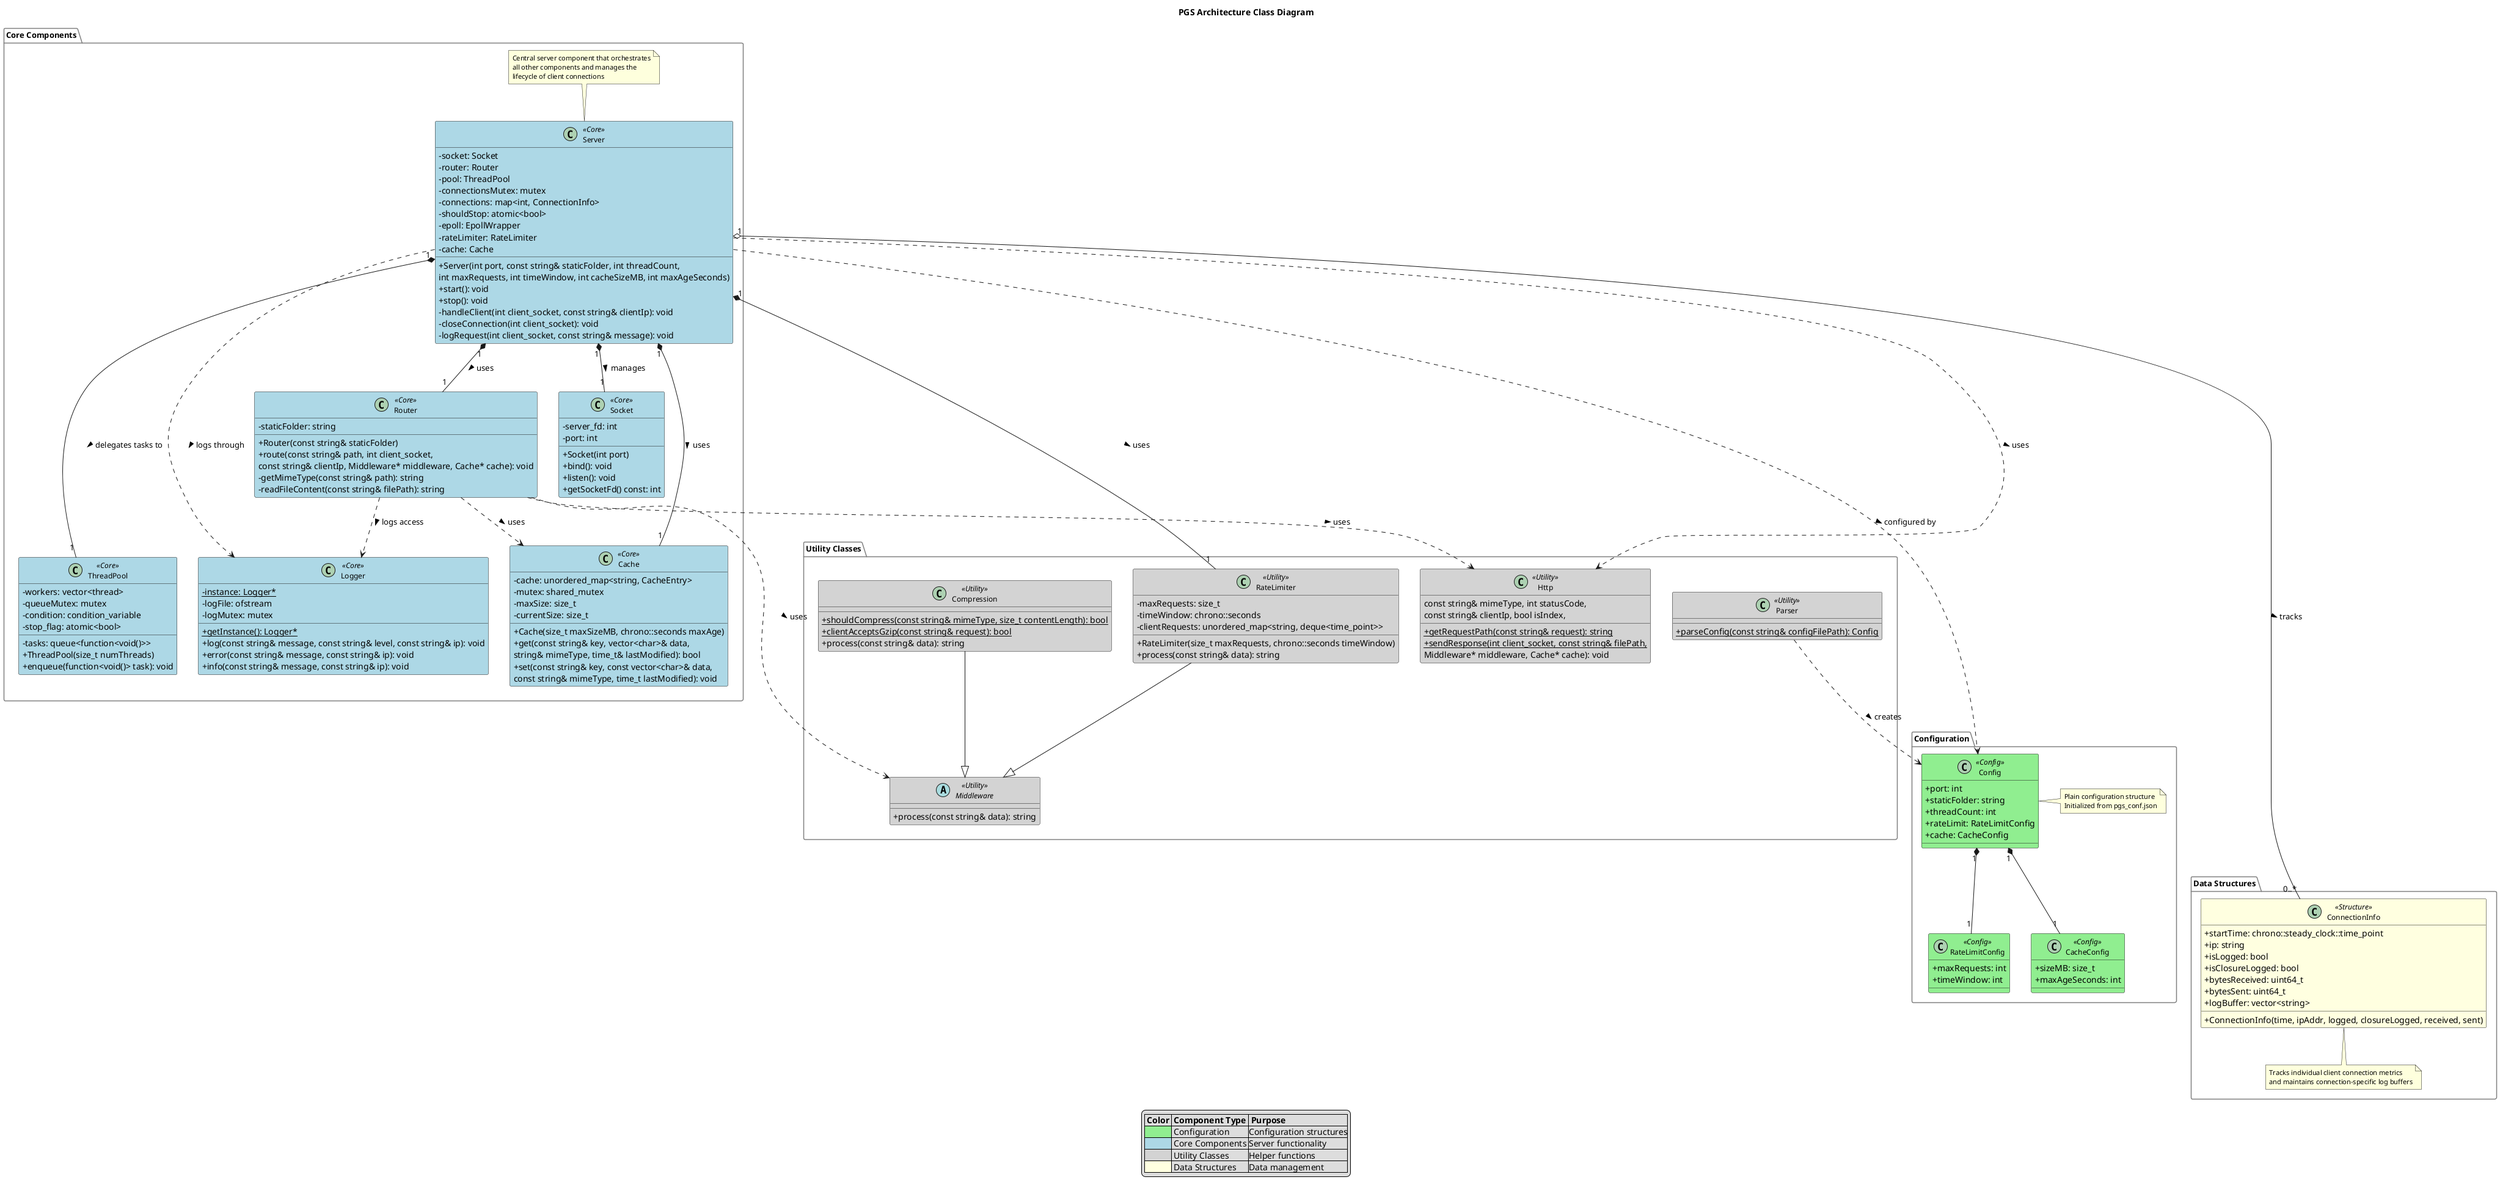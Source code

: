 @startuml server-architecture

!define ABSTRACT abstract class

skinparam {
    ClassAttributeIconSize 0
    ClassBackgroundColor<<Config>> LightGreen
    ClassBackgroundColor<<Core>> LightBlue
    ClassBackgroundColor<<Utility>> LightGray
    ClassBackgroundColor<<Structure>> LightYellow
    PackageBackgroundColor White
    PackageBorderColor Gray
    ClassFontSize 12
    NoteFontSize 11
    PackageFontSize 13
}

title PGS Architecture Class Diagram

' Left: Configuration and Data Structures
package "Configuration" {
    class Config <<Config>> {
        + port: int
        + staticFolder: string
        + threadCount: int
        + rateLimit: RateLimitConfig
        + cache: CacheConfig
    }
    note right of Config
        Plain configuration structure
        Initialized from pgs_conf.json
    end note

    class RateLimitConfig <<Config>> {
        + maxRequests: int
        + timeWindow: int
    }

    class CacheConfig <<Config>> {
        + sizeMB: size_t
        + maxAgeSeconds: int
    }
}

package "Data Structures" {
    class ConnectionInfo <<Structure>> {
        + startTime: chrono::steady_clock::time_point
        + ip: string
        + isLogged: bool
        + isClosureLogged: bool
        + bytesReceived: uint64_t
        + bytesSent: uint64_t
        + logBuffer: vector<string>
        + ConnectionInfo(time, ipAddr, logged, closureLogged, received, sent)
    }
    note bottom of ConnectionInfo
        Tracks individual client connection metrics
        and maintains connection-specific log buffers
    end note
}

' Center: Core Components
package "Core Components" {
    class Server <<Core>> {
        - socket: Socket
        - router: Router
        - pool: ThreadPool
        - connectionsMutex: mutex
        - connections: map<int, ConnectionInfo>
        - shouldStop: atomic<bool>
        - epoll: EpollWrapper
        - rateLimiter: RateLimiter
        - cache: Cache
        + Server(int port, const string& staticFolder, int threadCount,
                int maxRequests, int timeWindow, int cacheSizeMB, int maxAgeSeconds)
        + start(): void
        + stop(): void
        - handleClient(int client_socket, const string& clientIp): void
        - closeConnection(int client_socket): void
        - logRequest(int client_socket, const string& message): void
    }
    note top of Server
        Central server component that orchestrates
        all other components and manages the
        lifecycle of client connections
    end note

    together {
        class Socket <<Core>> {
            - server_fd: int
            - port: int
            + Socket(int port)
            + bind(): void
            + listen(): void
            + getSocketFd() const: int
        }

        class Router <<Core>> {
            - staticFolder: string
            + Router(const string& staticFolder)
            + route(const string& path, int client_socket,
                   const string& clientIp, Middleware* middleware, Cache* cache): void
            - getMimeType(const string& path): string
            - readFileContent(const string& filePath): string
        }
    }

    together {
        class ThreadPool <<Core>> {
            - workers: vector<thread>
            - tasks: queue<function<void()>>
            - queueMutex: mutex
            - condition: condition_variable
            - stop_flag: atomic<bool>
            + ThreadPool(size_t numThreads)
            + enqueue(function<void()> task): void
        }

        class Logger <<Core>> {
            - {static} instance: Logger*
            - logFile: ofstream
            - logMutex: mutex
            + {static} getInstance(): Logger*
            + log(const string& message, const string& level, const string& ip): void
            + error(const string& message, const string& ip): void
            + info(const string& message, const string& ip): void
        }

        class Cache <<Core>> {
            - cache: unordered_map<string, CacheEntry>
            - mutex: shared_mutex
            - maxSize: size_t
            - currentSize: size_t
            + Cache(size_t maxSizeMB, chrono::seconds maxAge)
            + get(const string& key, vector<char>& data,
                 string& mimeType, time_t& lastModified): bool
            + set(const string& key, const vector<char>& data,
                 const string& mimeType, time_t lastModified): void
        }
    }
}

' Right: Utility Classes
package "Utility Classes" {
    together {
        abstract class Middleware <<Utility>> {
            + process(const string& data): string
        }

        class RateLimiter <<Utility>> {
            - maxRequests: size_t
            - timeWindow: chrono::seconds
            - clientRequests: unordered_map<string, deque<time_point>>
            + RateLimiter(size_t maxRequests, chrono::seconds timeWindow)
            + process(const string& data): string
        }

        class Compression <<Utility>> {
            + {static} shouldCompress(const string& mimeType, size_t contentLength): bool
            + {static} clientAcceptsGzip(const string& request): bool
            + process(const string& data): string
        }
    }

    together {
        class Http <<Utility>> {
            + {static} getRequestPath(const string& request): string
            + {static} sendResponse(int client_socket, const string& filePath,
                                  const string& mimeType, int statusCode,
                                  const string& clientIp, bool isIndex,
                                  Middleware* middleware, Cache* cache): void
        }

        class Parser <<Utility>> {
            + {static} parseConfig(const string& configFilePath): Config
        }
    }
}

' Core Dependencies
Server "1" *-- "1" Socket : manages >
Server "1" *-- "1" Router : uses >
Server "1" *-- "1" ThreadPool : delegates tasks to >
Server "1" o-- "0..*" ConnectionInfo : tracks >
Server "1" *-- "1" Cache : uses >
Server "1" *-- "1" RateLimiter : uses >

' Configuration Dependencies
Server ..> Config : configured by >
Config "1" *-- "1" RateLimitConfig
Config "1" *-- "1" CacheConfig

' Utility Dependencies
Server ..> Http : uses >
Parser ..> Config : creates >
Server ..> Logger : logs through >
Router ..> Logger : logs access >
Router ..> Http : uses >
Router ..> Middleware : uses >
Router ..> Cache : uses >

' Inheritance Relationships
RateLimiter --|> Middleware
Compression --|> Middleware

' Layout Hints
Config -[hidden]down-> ConnectionInfo
Socket -[hidden]right-> Router
Http -[hidden]right-> Parser

legend bottom
    |= Color |= Component Type |= Purpose |
    |<#LightGreen>| Configuration |Configuration structures|
    |<#LightBlue>| Core Components |Server functionality|
    |<#LightGray>| Utility Classes |Helper functions|
    |<#LightYellow>| Data Structures |Data management|
endlegend

@enduml